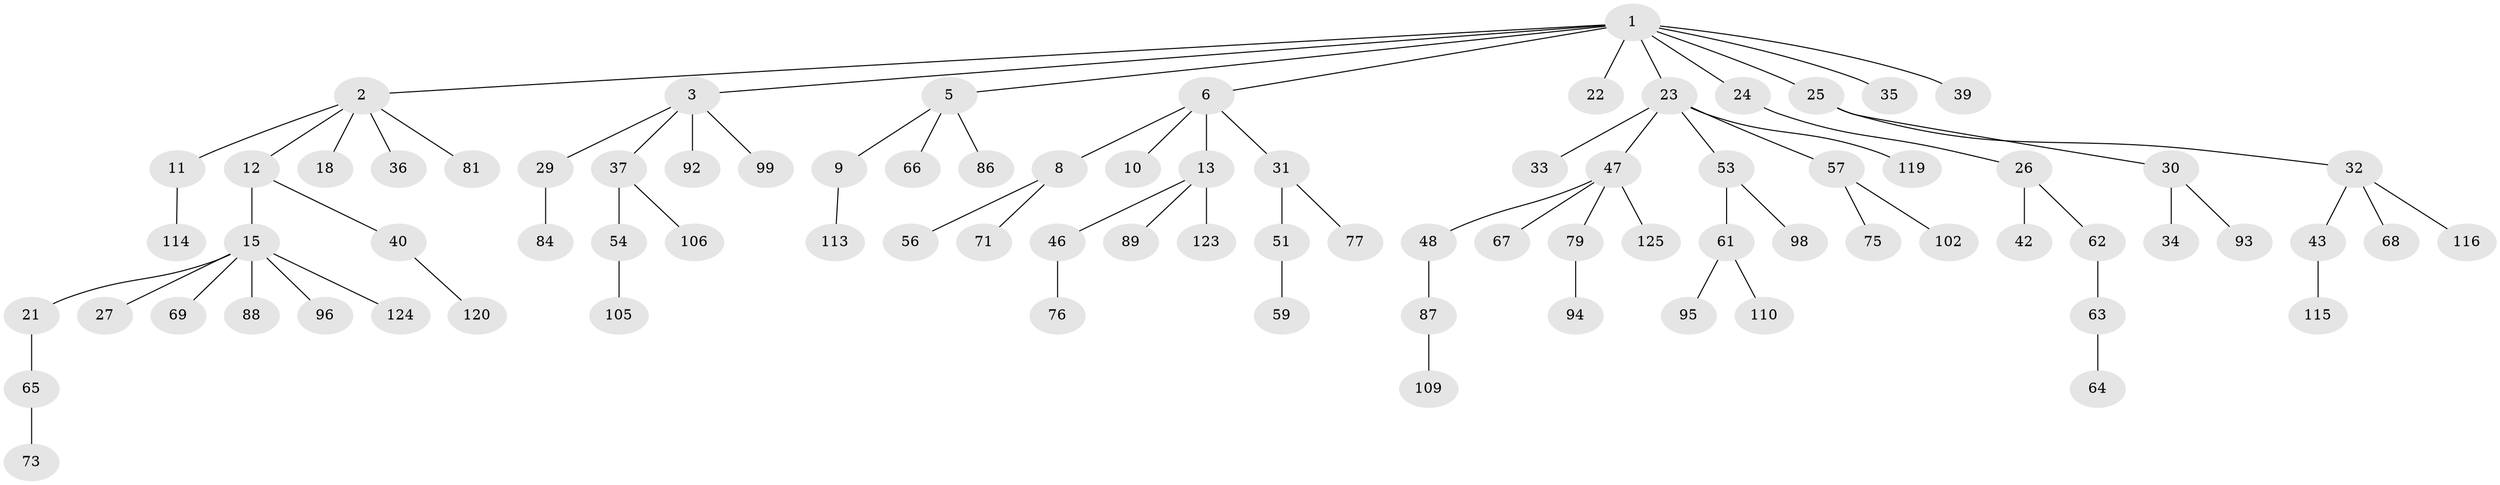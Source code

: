 // original degree distribution, {7: 0.015625, 3: 0.1484375, 5: 0.046875, 4: 0.0546875, 2: 0.2421875, 1: 0.4921875}
// Generated by graph-tools (version 1.1) at 2025/42/03/06/25 10:42:04]
// undirected, 84 vertices, 83 edges
graph export_dot {
graph [start="1"]
  node [color=gray90,style=filled];
  1 [super="+4"];
  2 [super="+90"];
  3 [super="+7"];
  5 [super="+28"];
  6 [super="+16"];
  8 [super="+49"];
  9 [super="+20"];
  10;
  11 [super="+14"];
  12 [super="+126"];
  13 [super="+17"];
  15 [super="+19"];
  18 [super="+108"];
  21 [super="+55"];
  22;
  23 [super="+50"];
  24;
  25 [super="+122"];
  26 [super="+104"];
  27 [super="+41"];
  29 [super="+44"];
  30;
  31 [super="+38"];
  32 [super="+72"];
  33 [super="+58"];
  34;
  35;
  36;
  37 [super="+91"];
  39 [super="+52"];
  40;
  42 [super="+45"];
  43 [super="+85"];
  46 [super="+70"];
  47 [super="+78"];
  48;
  51 [super="+80"];
  53 [super="+83"];
  54 [super="+82"];
  56;
  57 [super="+60"];
  59 [super="+127"];
  61 [super="+128"];
  62;
  63 [super="+112"];
  64;
  65 [super="+118"];
  66;
  67 [super="+103"];
  68;
  69;
  71 [super="+74"];
  73;
  75;
  76;
  77 [super="+100"];
  79;
  81;
  84;
  86 [super="+111"];
  87 [super="+101"];
  88;
  89;
  92;
  93 [super="+107"];
  94 [super="+97"];
  95;
  96;
  98;
  99 [super="+117"];
  102;
  105;
  106 [super="+121"];
  109;
  110;
  113;
  114;
  115;
  116;
  119;
  120;
  123;
  124;
  125;
  1 -- 2;
  1 -- 3;
  1 -- 5;
  1 -- 22;
  1 -- 35;
  1 -- 39;
  1 -- 6;
  1 -- 23;
  1 -- 24;
  1 -- 25;
  2 -- 11;
  2 -- 12;
  2 -- 18;
  2 -- 36;
  2 -- 81;
  3 -- 99;
  3 -- 29;
  3 -- 92;
  3 -- 37;
  5 -- 9;
  5 -- 66;
  5 -- 86;
  6 -- 8;
  6 -- 10;
  6 -- 13;
  6 -- 31;
  8 -- 56;
  8 -- 71;
  9 -- 113;
  11 -- 114;
  12 -- 15;
  12 -- 40;
  13 -- 46;
  13 -- 89;
  13 -- 123;
  15 -- 21;
  15 -- 69;
  15 -- 96;
  15 -- 88;
  15 -- 27;
  15 -- 124;
  21 -- 65;
  23 -- 33;
  23 -- 47;
  23 -- 53;
  23 -- 57;
  23 -- 119;
  24 -- 26;
  25 -- 30;
  25 -- 32;
  26 -- 42;
  26 -- 62;
  29 -- 84;
  30 -- 34;
  30 -- 93;
  31 -- 51;
  31 -- 77;
  32 -- 43;
  32 -- 68;
  32 -- 116;
  37 -- 54;
  37 -- 106;
  40 -- 120;
  43 -- 115;
  46 -- 76;
  47 -- 48;
  47 -- 67;
  47 -- 79;
  47 -- 125;
  48 -- 87;
  51 -- 59;
  53 -- 61;
  53 -- 98;
  54 -- 105;
  57 -- 75;
  57 -- 102;
  61 -- 95;
  61 -- 110;
  62 -- 63;
  63 -- 64;
  65 -- 73;
  79 -- 94;
  87 -- 109;
}
